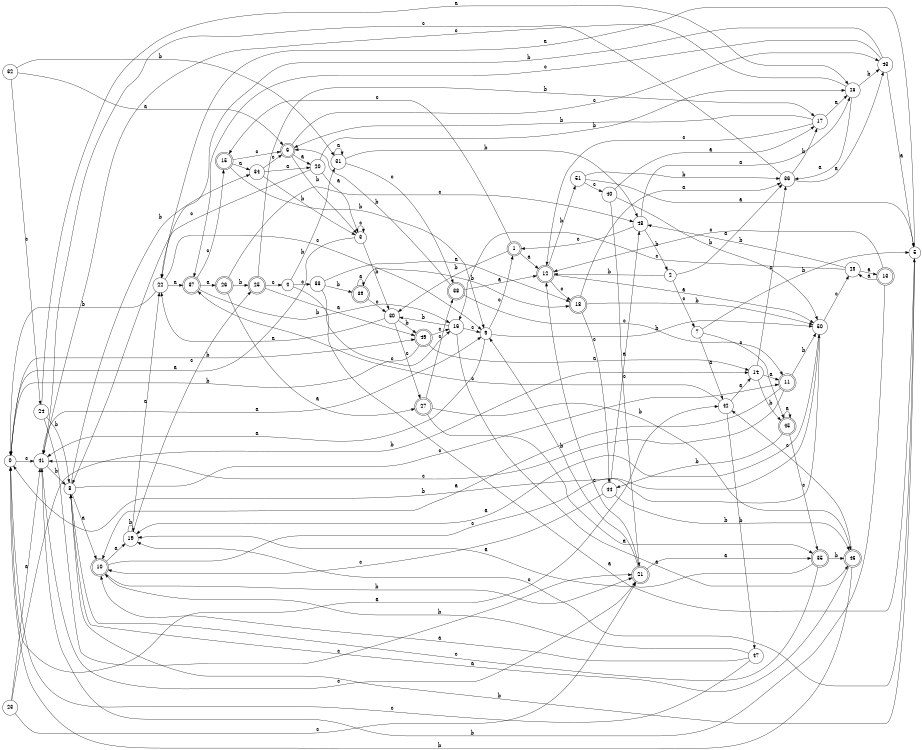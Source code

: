 digraph n42_7 {
__start0 [label="" shape="none"];

rankdir=LR;
size="8,5";

s0 [style="filled", color="black", fillcolor="white" shape="circle", label="0"];
s1 [style="rounded,filled", color="black", fillcolor="white" shape="doublecircle", label="1"];
s2 [style="filled", color="black", fillcolor="white" shape="circle", label="2"];
s3 [style="filled", color="black", fillcolor="white" shape="circle", label="3"];
s4 [style="filled", color="black", fillcolor="white" shape="circle", label="4"];
s5 [style="filled", color="black", fillcolor="white" shape="circle", label="5"];
s6 [style="rounded,filled", color="black", fillcolor="white" shape="doublecircle", label="6"];
s7 [style="filled", color="black", fillcolor="white" shape="circle", label="7"];
s8 [style="filled", color="black", fillcolor="white" shape="circle", label="8"];
s9 [style="filled", color="black", fillcolor="white" shape="circle", label="9"];
s10 [style="rounded,filled", color="black", fillcolor="white" shape="doublecircle", label="10"];
s11 [style="rounded,filled", color="black", fillcolor="white" shape="doublecircle", label="11"];
s12 [style="rounded,filled", color="black", fillcolor="white" shape="doublecircle", label="12"];
s13 [style="rounded,filled", color="black", fillcolor="white" shape="doublecircle", label="13"];
s14 [style="filled", color="black", fillcolor="white" shape="circle", label="14"];
s15 [style="rounded,filled", color="black", fillcolor="white" shape="doublecircle", label="15"];
s16 [style="filled", color="black", fillcolor="white" shape="circle", label="16"];
s17 [style="filled", color="black", fillcolor="white" shape="circle", label="17"];
s18 [style="rounded,filled", color="black", fillcolor="white" shape="doublecircle", label="18"];
s19 [style="filled", color="black", fillcolor="white" shape="circle", label="19"];
s20 [style="filled", color="black", fillcolor="white" shape="circle", label="20"];
s21 [style="rounded,filled", color="black", fillcolor="white" shape="doublecircle", label="21"];
s22 [style="filled", color="black", fillcolor="white" shape="circle", label="22"];
s23 [style="filled", color="black", fillcolor="white" shape="circle", label="23"];
s24 [style="filled", color="black", fillcolor="white" shape="circle", label="24"];
s25 [style="rounded,filled", color="black", fillcolor="white" shape="doublecircle", label="25"];
s26 [style="rounded,filled", color="black", fillcolor="white" shape="doublecircle", label="26"];
s27 [style="rounded,filled", color="black", fillcolor="white" shape="doublecircle", label="27"];
s28 [style="filled", color="black", fillcolor="white" shape="circle", label="28"];
s29 [style="filled", color="black", fillcolor="white" shape="circle", label="29"];
s30 [style="filled", color="black", fillcolor="white" shape="circle", label="30"];
s31 [style="filled", color="black", fillcolor="white" shape="circle", label="31"];
s32 [style="filled", color="black", fillcolor="white" shape="circle", label="32"];
s33 [style="filled", color="black", fillcolor="white" shape="circle", label="33"];
s34 [style="filled", color="black", fillcolor="white" shape="circle", label="34"];
s35 [style="rounded,filled", color="black", fillcolor="white" shape="doublecircle", label="35"];
s36 [style="filled", color="black", fillcolor="white" shape="circle", label="36"];
s37 [style="rounded,filled", color="black", fillcolor="white" shape="doublecircle", label="37"];
s38 [style="rounded,filled", color="black", fillcolor="white" shape="doublecircle", label="38"];
s39 [style="rounded,filled", color="black", fillcolor="white" shape="doublecircle", label="39"];
s40 [style="filled", color="black", fillcolor="white" shape="circle", label="40"];
s41 [style="filled", color="black", fillcolor="white" shape="circle", label="41"];
s42 [style="filled", color="black", fillcolor="white" shape="circle", label="42"];
s43 [style="filled", color="black", fillcolor="white" shape="circle", label="43"];
s44 [style="filled", color="black", fillcolor="white" shape="circle", label="44"];
s45 [style="rounded,filled", color="black", fillcolor="white" shape="doublecircle", label="45"];
s46 [style="rounded,filled", color="black", fillcolor="white" shape="doublecircle", label="46"];
s47 [style="filled", color="black", fillcolor="white" shape="circle", label="47"];
s48 [style="filled", color="black", fillcolor="white" shape="circle", label="48"];
s49 [style="rounded,filled", color="black", fillcolor="white" shape="doublecircle", label="49"];
s50 [style="filled", color="black", fillcolor="white" shape="circle", label="50"];
s51 [style="filled", color="black", fillcolor="white" shape="circle", label="51"];
s0 -> s42 [label="a"];
s0 -> s49 [label="b"];
s0 -> s41 [label="c"];
s1 -> s12 [label="a"];
s1 -> s30 [label="b"];
s1 -> s15 [label="c"];
s2 -> s36 [label="a"];
s2 -> s12 [label="b"];
s2 -> s7 [label="c"];
s3 -> s0 [label="a"];
s3 -> s30 [label="b"];
s3 -> s3 [label="c"];
s4 -> s5 [label="a"];
s4 -> s31 [label="b"];
s4 -> s33 [label="c"];
s5 -> s22 [label="a"];
s5 -> s8 [label="b"];
s5 -> s19 [label="c"];
s6 -> s20 [label="a"];
s6 -> s3 [label="b"];
s6 -> s43 [label="c"];
s7 -> s42 [label="a"];
s7 -> s5 [label="b"];
s7 -> s45 [label="c"];
s8 -> s10 [label="a"];
s8 -> s34 [label="b"];
s8 -> s11 [label="c"];
s9 -> s41 [label="a"];
s9 -> s50 [label="b"];
s9 -> s1 [label="c"];
s10 -> s19 [label="a"];
s10 -> s21 [label="b"];
s10 -> s50 [label="c"];
s11 -> s10 [label="a"];
s11 -> s50 [label="b"];
s11 -> s41 [label="c"];
s12 -> s50 [label="a"];
s12 -> s51 [label="b"];
s12 -> s18 [label="c"];
s13 -> s29 [label="a"];
s13 -> s41 [label="b"];
s13 -> s12 [label="c"];
s14 -> s11 [label="a"];
s14 -> s45 [label="b"];
s14 -> s36 [label="c"];
s15 -> s34 [label="a"];
s15 -> s9 [label="b"];
s15 -> s6 [label="c"];
s16 -> s46 [label="a"];
s16 -> s30 [label="b"];
s16 -> s9 [label="c"];
s17 -> s28 [label="a"];
s17 -> s6 [label="b"];
s17 -> s12 [label="c"];
s18 -> s36 [label="a"];
s18 -> s50 [label="b"];
s18 -> s44 [label="c"];
s19 -> s22 [label="a"];
s19 -> s19 [label="b"];
s19 -> s25 [label="c"];
s20 -> s3 [label="a"];
s20 -> s28 [label="b"];
s20 -> s8 [label="c"];
s21 -> s35 [label="a"];
s21 -> s9 [label="b"];
s21 -> s12 [label="c"];
s22 -> s37 [label="a"];
s22 -> s0 [label="b"];
s22 -> s9 [label="c"];
s23 -> s41 [label="a"];
s23 -> s14 [label="b"];
s23 -> s21 [label="c"];
s24 -> s28 [label="a"];
s24 -> s8 [label="b"];
s24 -> s21 [label="c"];
s25 -> s49 [label="a"];
s25 -> s17 [label="b"];
s25 -> s4 [label="c"];
s26 -> s27 [label="a"];
s26 -> s25 [label="b"];
s26 -> s48 [label="c"];
s27 -> s35 [label="a"];
s27 -> s46 [label="b"];
s27 -> s38 [label="c"];
s28 -> s36 [label="a"];
s28 -> s43 [label="b"];
s28 -> s41 [label="c"];
s29 -> s13 [label="a"];
s29 -> s48 [label="b"];
s29 -> s16 [label="c"];
s30 -> s22 [label="a"];
s30 -> s49 [label="b"];
s30 -> s27 [label="c"];
s31 -> s31 [label="a"];
s31 -> s48 [label="b"];
s31 -> s38 [label="c"];
s32 -> s6 [label="a"];
s32 -> s31 [label="b"];
s32 -> s24 [label="c"];
s33 -> s18 [label="a"];
s33 -> s39 [label="b"];
s33 -> s16 [label="c"];
s34 -> s20 [label="a"];
s34 -> s3 [label="b"];
s34 -> s6 [label="c"];
s35 -> s19 [label="a"];
s35 -> s46 [label="b"];
s35 -> s8 [label="c"];
s36 -> s43 [label="a"];
s36 -> s17 [label="b"];
s36 -> s41 [label="c"];
s37 -> s26 [label="a"];
s37 -> s16 [label="b"];
s37 -> s15 [label="c"];
s38 -> s12 [label="a"];
s38 -> s6 [label="b"];
s38 -> s11 [label="c"];
s39 -> s39 [label="a"];
s39 -> s18 [label="b"];
s39 -> s30 [label="c"];
s40 -> s17 [label="a"];
s40 -> s50 [label="b"];
s40 -> s21 [label="c"];
s41 -> s9 [label="a"];
s41 -> s8 [label="b"];
s41 -> s21 [label="c"];
s42 -> s14 [label="a"];
s42 -> s47 [label="b"];
s42 -> s37 [label="c"];
s43 -> s5 [label="a"];
s43 -> s22 [label="b"];
s43 -> s37 [label="c"];
s44 -> s48 [label="a"];
s44 -> s46 [label="b"];
s44 -> s10 [label="c"];
s45 -> s45 [label="a"];
s45 -> s44 [label="b"];
s45 -> s35 [label="c"];
s46 -> s8 [label="a"];
s46 -> s0 [label="b"];
s46 -> s42 [label="c"];
s47 -> s10 [label="a"];
s47 -> s10 [label="b"];
s47 -> s0 [label="c"];
s48 -> s28 [label="a"];
s48 -> s2 [label="b"];
s48 -> s1 [label="c"];
s49 -> s14 [label="a"];
s49 -> s0 [label="b"];
s49 -> s16 [label="c"];
s50 -> s19 [label="a"];
s50 -> s0 [label="b"];
s50 -> s29 [label="c"];
s51 -> s5 [label="a"];
s51 -> s36 [label="b"];
s51 -> s40 [label="c"];

}